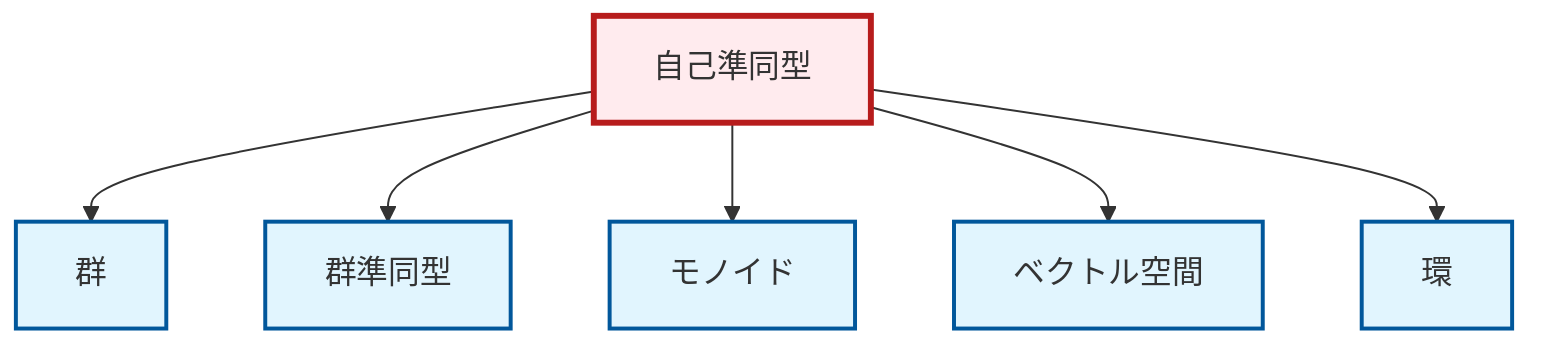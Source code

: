 graph TD
    classDef definition fill:#e1f5fe,stroke:#01579b,stroke-width:2px
    classDef theorem fill:#f3e5f5,stroke:#4a148c,stroke-width:2px
    classDef axiom fill:#fff3e0,stroke:#e65100,stroke-width:2px
    classDef example fill:#e8f5e9,stroke:#1b5e20,stroke-width:2px
    classDef current fill:#ffebee,stroke:#b71c1c,stroke-width:3px
    def-monoid["モノイド"]:::definition
    def-group["群"]:::definition
    def-endomorphism["自己準同型"]:::definition
    def-vector-space["ベクトル空間"]:::definition
    def-ring["環"]:::definition
    def-homomorphism["群準同型"]:::definition
    def-endomorphism --> def-group
    def-endomorphism --> def-homomorphism
    def-endomorphism --> def-monoid
    def-endomorphism --> def-vector-space
    def-endomorphism --> def-ring
    class def-endomorphism current